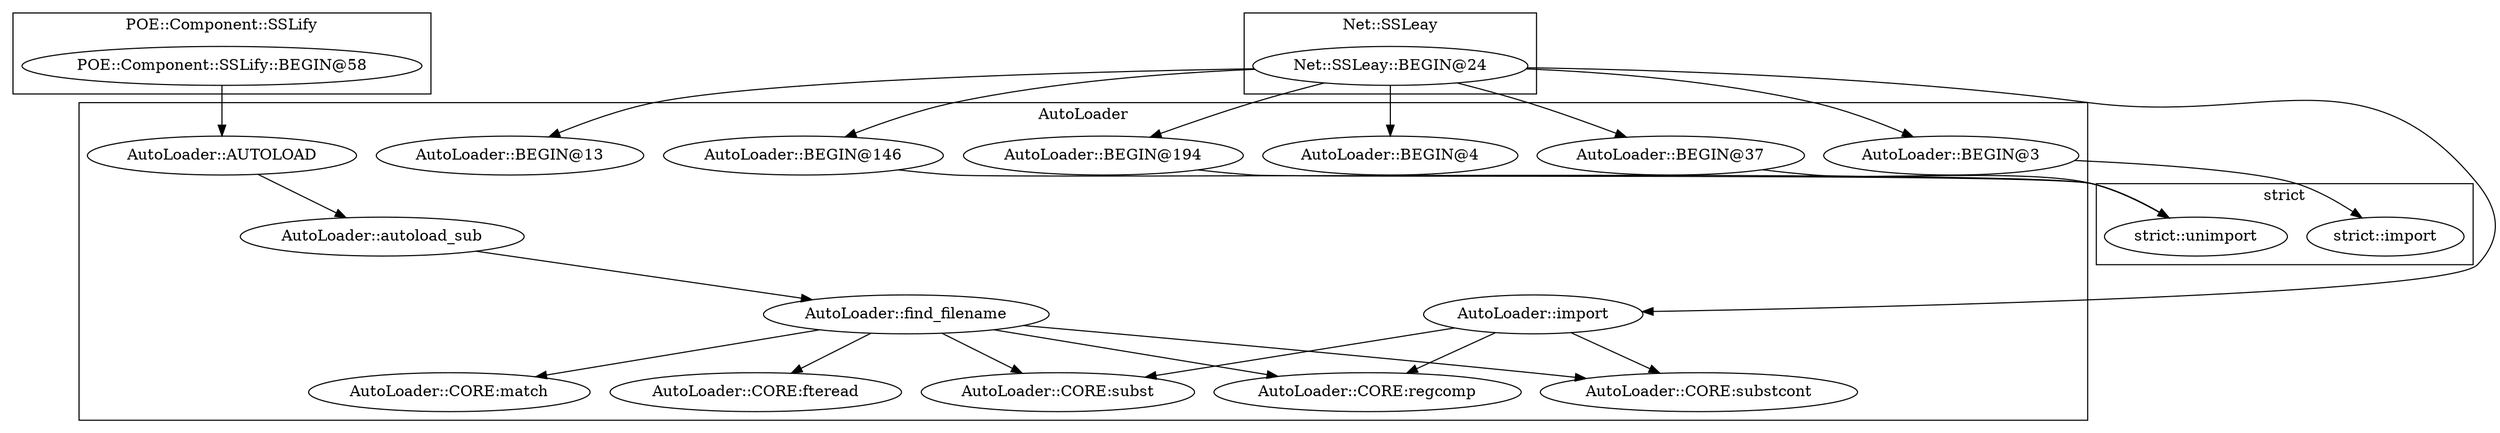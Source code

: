 digraph {
graph [overlap=false]
subgraph cluster_Net_SSLeay {
	label="Net::SSLeay";
	"Net::SSLeay::BEGIN@24";
}
subgraph cluster_strict {
	label="strict";
	"strict::unimport";
	"strict::import";
}
subgraph cluster_POE_Component_SSLify {
	label="POE::Component::SSLify";
	"POE::Component::SSLify::BEGIN@58";
}
subgraph cluster_AutoLoader {
	label="AutoLoader";
	"AutoLoader::CORE:subst";
	"AutoLoader::autoload_sub";
	"AutoLoader::BEGIN@194";
	"AutoLoader::BEGIN@13";
	"AutoLoader::find_filename";
	"AutoLoader::CORE:regcomp";
	"AutoLoader::import";
	"AutoLoader::BEGIN@3";
	"AutoLoader::BEGIN@146";
	"AutoLoader::BEGIN@4";
	"AutoLoader::BEGIN@37";
	"AutoLoader::CORE:match";
	"AutoLoader::CORE:substcont";
	"AutoLoader::AUTOLOAD";
	"AutoLoader::CORE:fteread";
}
"AutoLoader::autoload_sub" -> "AutoLoader::find_filename";
"AutoLoader::AUTOLOAD" -> "AutoLoader::autoload_sub";
"Net::SSLeay::BEGIN@24" -> "AutoLoader::BEGIN@13";
"AutoLoader::BEGIN@37" -> "strict::unimport";
"AutoLoader::BEGIN@194" -> "strict::unimport";
"AutoLoader::BEGIN@146" -> "strict::unimport";
"Net::SSLeay::BEGIN@24" -> "AutoLoader::BEGIN@146";
"AutoLoader::find_filename" -> "AutoLoader::CORE:fteread";
"AutoLoader::find_filename" -> "AutoLoader::CORE:match";
"AutoLoader::import" -> "AutoLoader::CORE:substcont";
"AutoLoader::find_filename" -> "AutoLoader::CORE:substcont";
"POE::Component::SSLify::BEGIN@58" -> "AutoLoader::AUTOLOAD";
"AutoLoader::find_filename" -> "AutoLoader::CORE:subst";
"AutoLoader::import" -> "AutoLoader::CORE:subst";
"AutoLoader::find_filename" -> "AutoLoader::CORE:regcomp";
"AutoLoader::import" -> "AutoLoader::CORE:regcomp";
"Net::SSLeay::BEGIN@24" -> "AutoLoader::import";
"Net::SSLeay::BEGIN@24" -> "AutoLoader::BEGIN@37";
"AutoLoader::BEGIN@3" -> "strict::import";
"Net::SSLeay::BEGIN@24" -> "AutoLoader::BEGIN@194";
"Net::SSLeay::BEGIN@24" -> "AutoLoader::BEGIN@3";
"Net::SSLeay::BEGIN@24" -> "AutoLoader::BEGIN@4";
}
